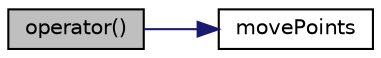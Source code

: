 digraph "operator()"
{
  bgcolor="transparent";
  edge [fontname="Helvetica",fontsize="10",labelfontname="Helvetica",labelfontsize="10"];
  node [fontname="Helvetica",fontsize="10",shape=record];
  rankdir="LR";
  Node343 [label="operator()",height=0.2,width=0.4,color="black", fillcolor="grey75", style="filled", fontcolor="black"];
  Node343 -> Node344 [color="midnightblue",fontsize="10",style="solid",fontname="Helvetica"];
  Node344 [label="movePoints",height=0.2,width=0.4,color="black",URL="$a24089.html#a049fe0a86e2c86b4c0bb5fe02583bea4",tooltip="Update the correction vectors when the mesh moves. "];
}
